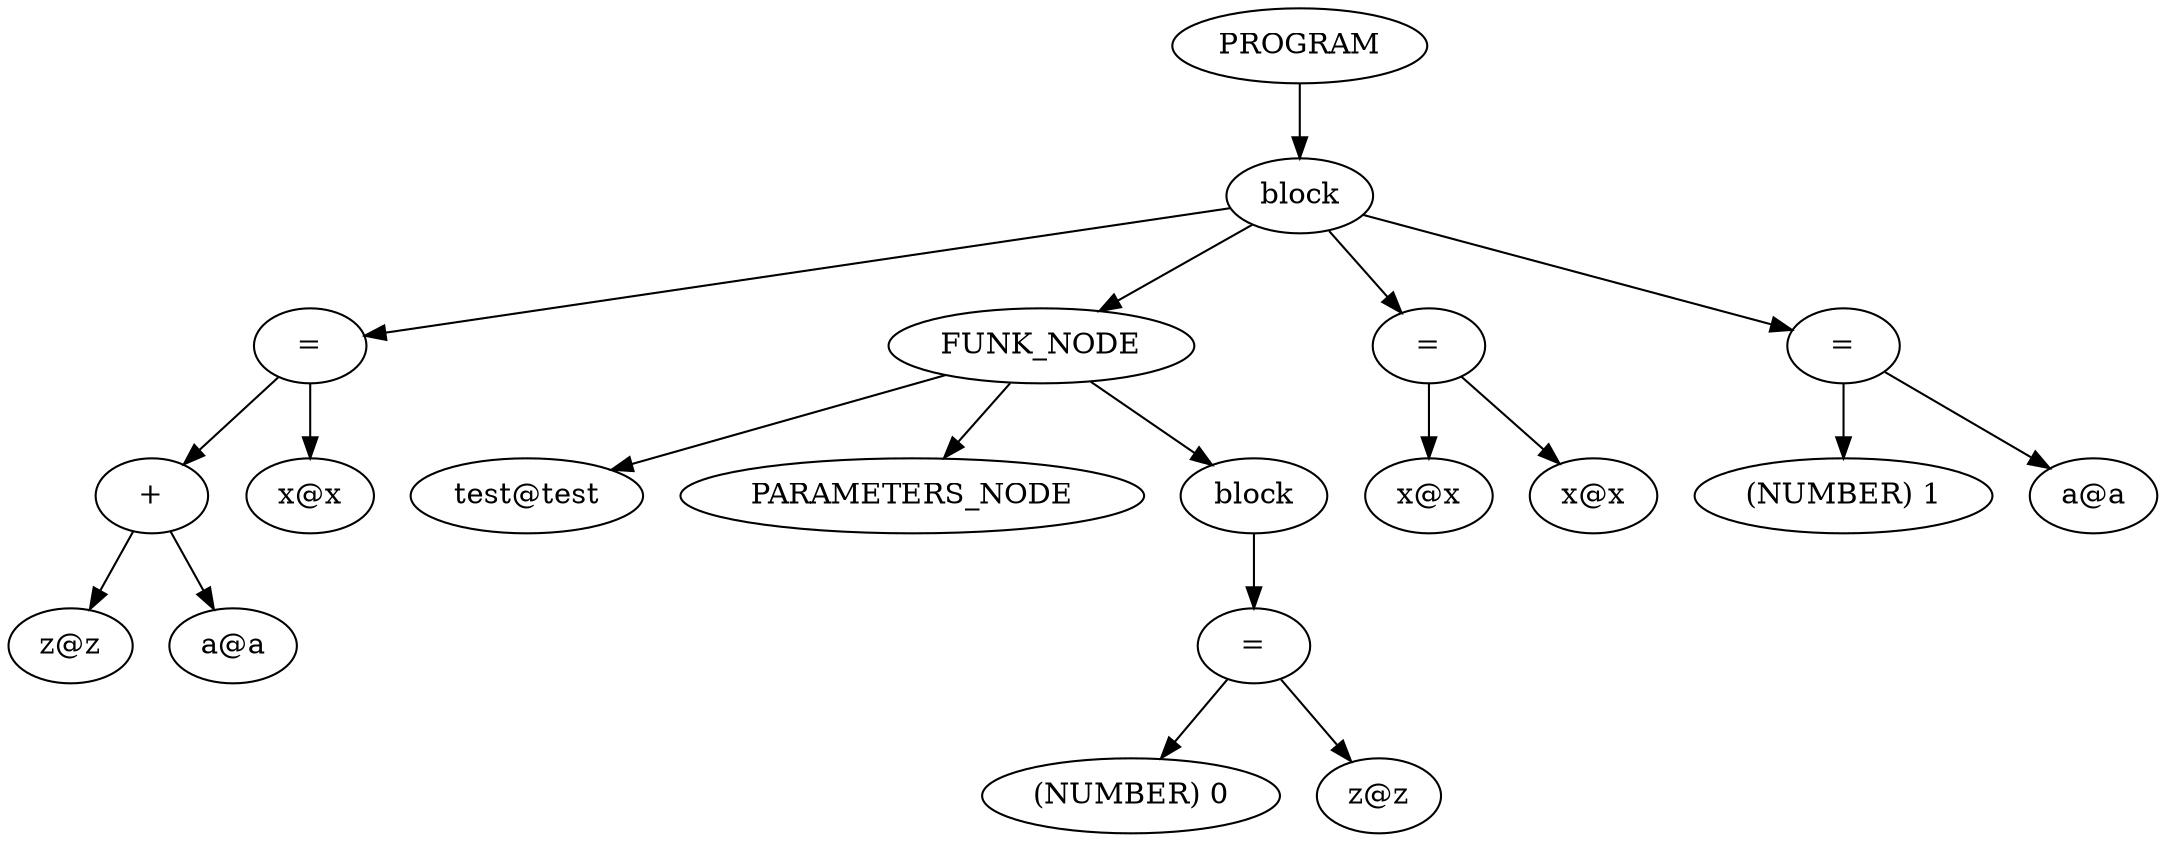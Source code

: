 digraph {
graph [ordering="out"];
node0[label="PROGRAM"];
node1[label="block"];
node2[label="="];
node3[label="+"];
node4[label="z@z"];
node3 -> node4;
node5[label="a@a"];
node3 -> node5;
node2 -> node3;
node6[label="x@x"];
node2 -> node6;
node1 -> node2;
node7[label="FUNK_NODE"];
node8[label="test@test"];
node7 -> node8;
node9[label="PARAMETERS_NODE"];
node7 -> node9;
node10[label="block"];
node11[label="="];
node12[label="(NUMBER) 0"];
node11 -> node12;
node13[label="z@z"];
node11 -> node13;
node10 -> node11;
node7 -> node10;
node1 -> node7;
node14[label="="];
node15[label="x@x"];
node14 -> node15;
node16[label="x@x"];
node14 -> node16;
node1 -> node14;
node17[label="="];
node18[label="(NUMBER) 1"];
node17 -> node18;
node19[label="a@a"];
node17 -> node19;
node1 -> node17;
node0 -> node1;
}
